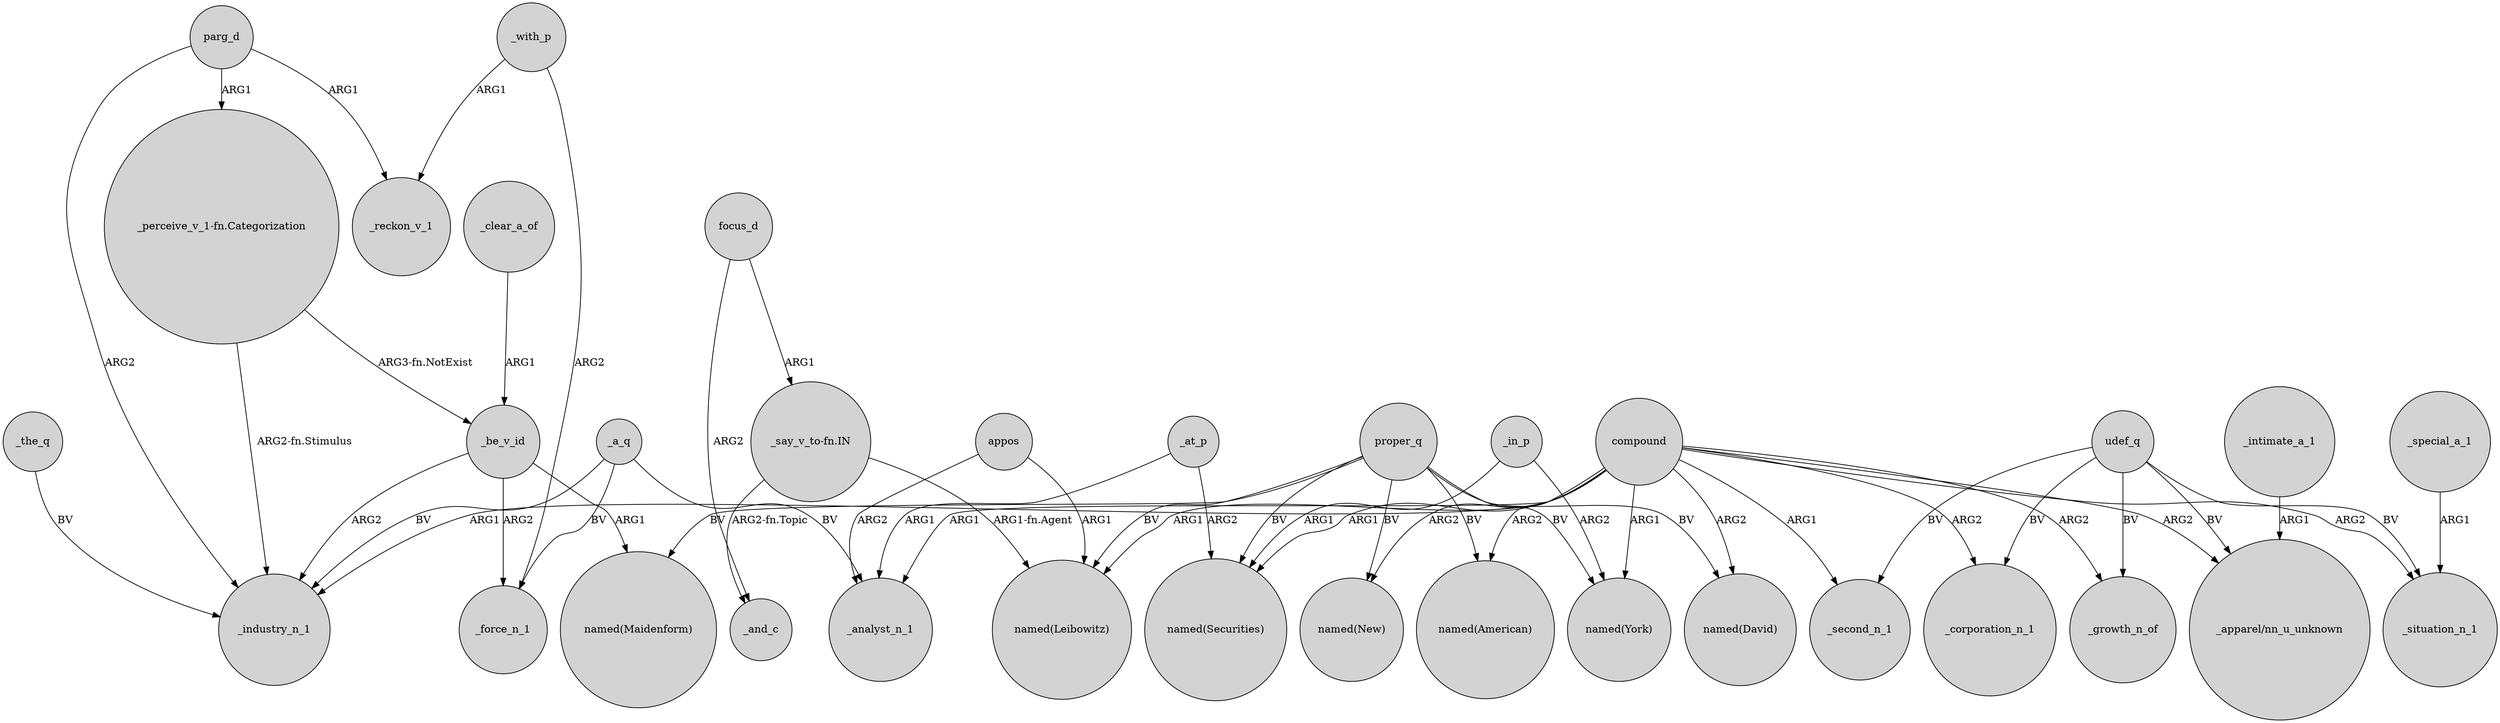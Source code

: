 digraph {
	node [shape=circle style=filled]
	parg_d -> _industry_n_1 [label=ARG2]
	_a_q -> _force_n_1 [label=BV]
	proper_q -> "named(Maidenform)" [label=BV]
	compound -> "named(Leibowitz)" [label=ARG1]
	compound -> "named(New)" [label=ARG2]
	_at_p -> "named(Securities)" [label=ARG2]
	"_perceive_v_1-fn.Categorization" -> _be_v_id [label="ARG3-fn.NotExist"]
	proper_q -> "named(American)" [label=BV]
	_be_v_id -> _industry_n_1 [label=ARG2]
	proper_q -> "named(New)" [label=BV]
	compound -> "_apparel/nn_u_unknown" [label=ARG2]
	proper_q -> "named(Leibowitz)" [label=BV]
	compound -> _corporation_n_1 [label=ARG2]
	udef_q -> "_apparel/nn_u_unknown" [label=BV]
	compound -> _industry_n_1 [label=ARG1]
	compound -> _growth_n_of [label=ARG2]
	appos -> "named(Leibowitz)" [label=ARG1]
	_the_q -> _industry_n_1 [label=BV]
	parg_d -> _reckon_v_1 [label=ARG1]
	_intimate_a_1 -> "_apparel/nn_u_unknown" [label=ARG1]
	focus_d -> _and_c [label=ARG2]
	compound -> "named(American)" [label=ARG2]
	_special_a_1 -> _situation_n_1 [label=ARG1]
	compound -> _situation_n_1 [label=ARG2]
	_with_p -> _force_n_1 [label=ARG2]
	_at_p -> _analyst_n_1 [label=ARG1]
	udef_q -> _corporation_n_1 [label=BV]
	appos -> _analyst_n_1 [label=ARG2]
	compound -> "named(York)" [label=ARG1]
	udef_q -> _second_n_1 [label=BV]
	compound -> "named(David)" [label=ARG2]
	_a_q -> _industry_n_1 [label=BV]
	_with_p -> _reckon_v_1 [label=ARG1]
	udef_q -> _situation_n_1 [label=BV]
	"_say_v_to-fn.IN" -> _and_c [label="ARG2-fn.Topic"]
	_be_v_id -> "named(Maidenform)" [label=ARG1]
	_be_v_id -> _force_n_1 [label=ARG2]
	proper_q -> "named(Securities)" [label=BV]
	parg_d -> "_perceive_v_1-fn.Categorization" [label=ARG1]
	_in_p -> "named(York)" [label=ARG2]
	"_say_v_to-fn.IN" -> "named(Leibowitz)" [label="ARG1-fn.Agent"]
	_a_q -> _analyst_n_1 [label=BV]
	compound -> _second_n_1 [label=ARG1]
	"_perceive_v_1-fn.Categorization" -> _industry_n_1 [label="ARG2-fn.Stimulus"]
	proper_q -> "named(David)" [label=BV]
	udef_q -> _growth_n_of [label=BV]
	proper_q -> "named(York)" [label=BV]
	compound -> "named(Securities)" [label=ARG1]
	_clear_a_of -> _be_v_id [label=ARG1]
	focus_d -> "_say_v_to-fn.IN" [label=ARG1]
	_in_p -> "named(Securities)" [label=ARG1]
	compound -> _analyst_n_1 [label=ARG1]
}
